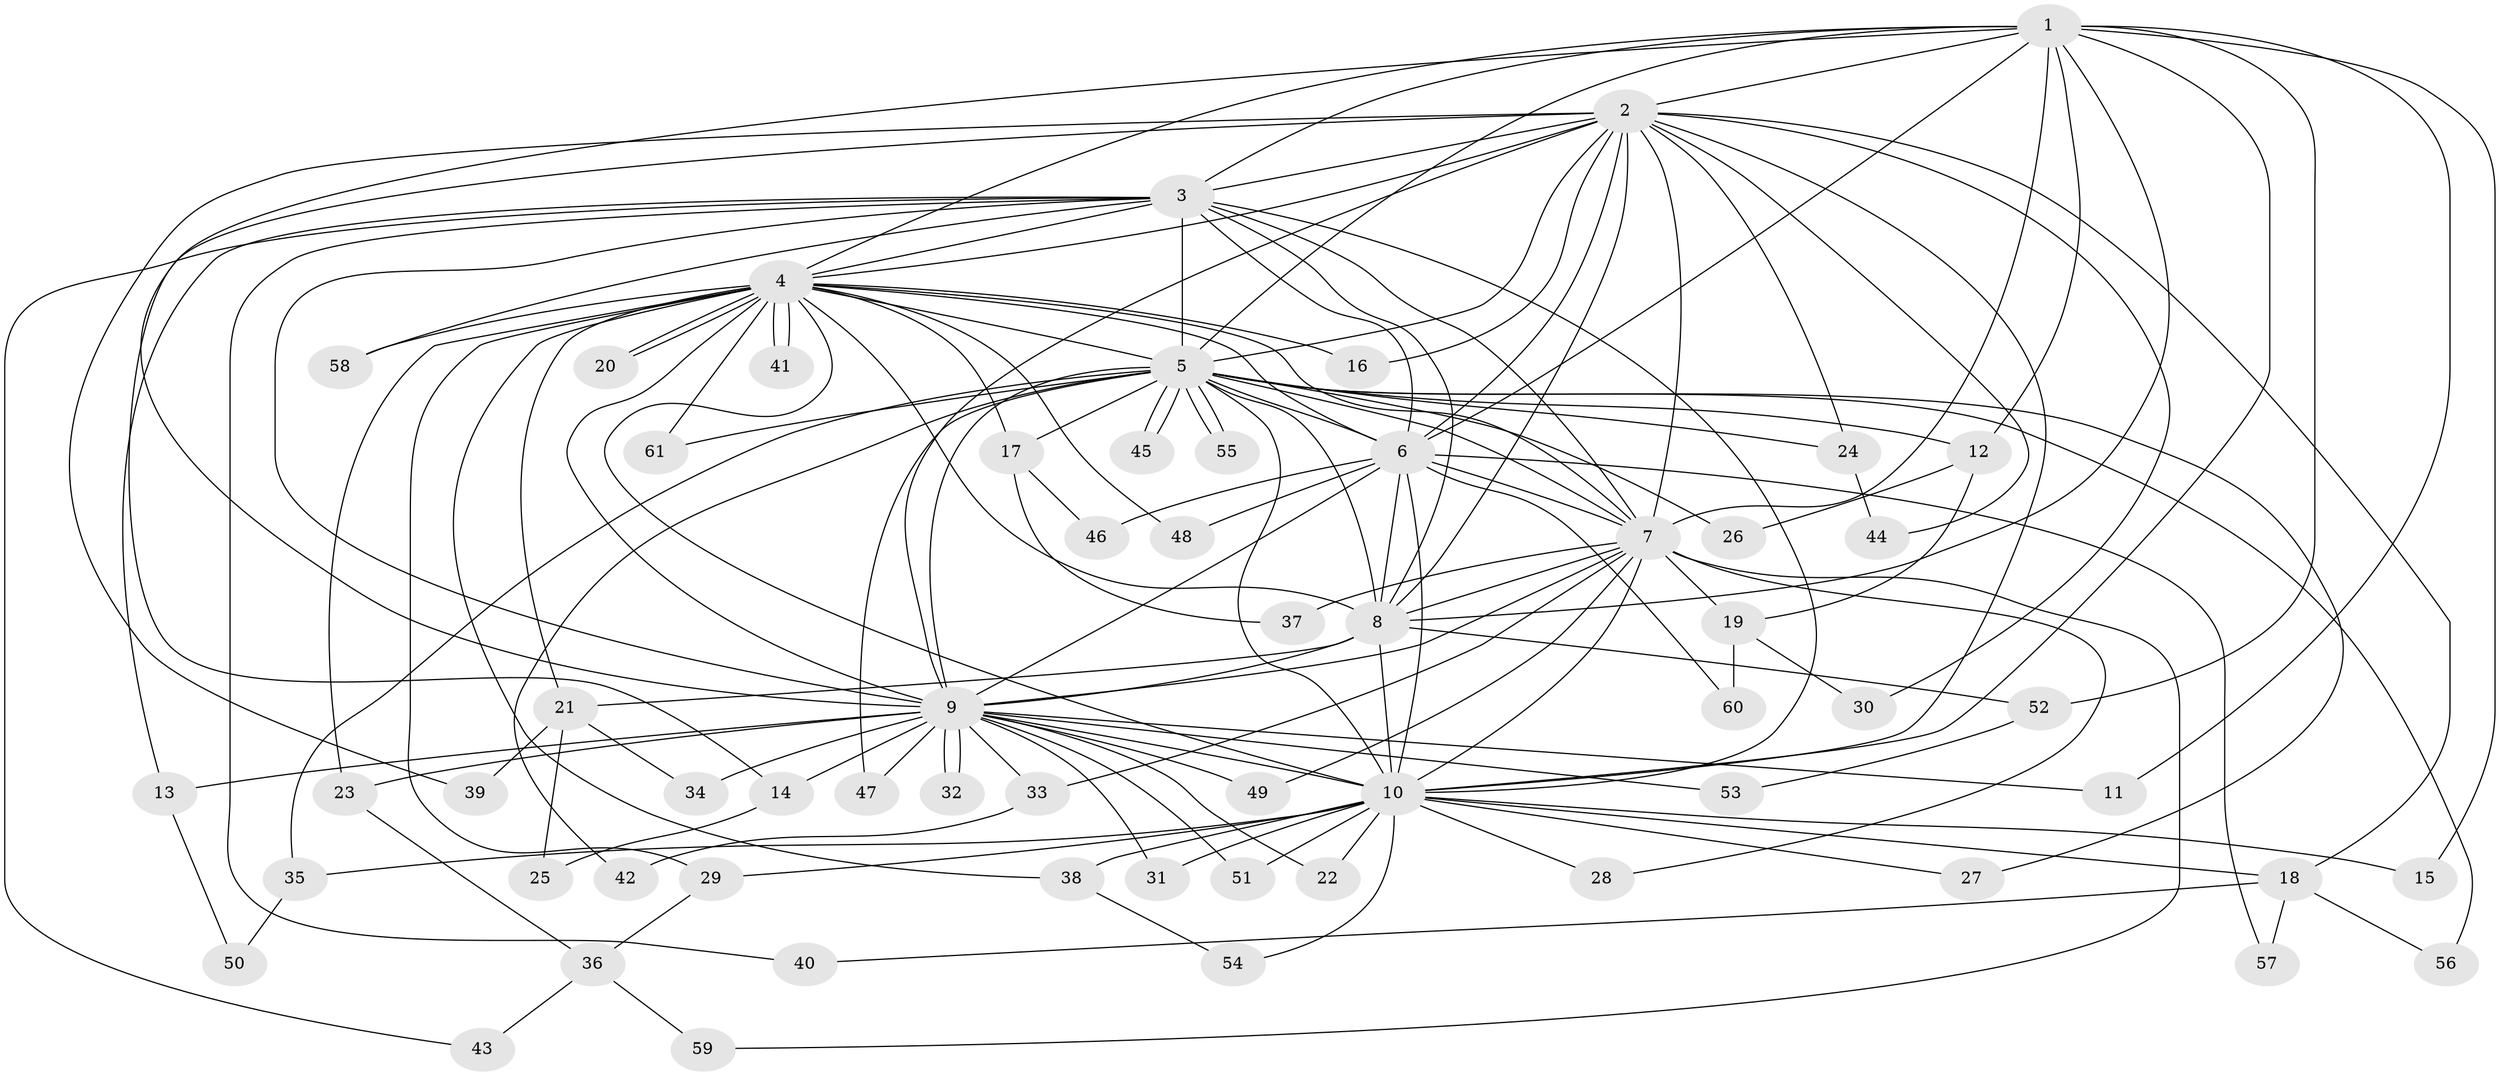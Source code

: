// coarse degree distribution, {7: 0.03333333333333333, 26: 0.03333333333333333, 2: 0.36666666666666664, 1: 0.43333333333333335, 3: 0.06666666666666667, 6: 0.03333333333333333, 10: 0.03333333333333333}
// Generated by graph-tools (version 1.1) at 2025/47/03/04/25 21:47:06]
// undirected, 61 vertices, 147 edges
graph export_dot {
graph [start="1"]
  node [color=gray90,style=filled];
  1;
  2;
  3;
  4;
  5;
  6;
  7;
  8;
  9;
  10;
  11;
  12;
  13;
  14;
  15;
  16;
  17;
  18;
  19;
  20;
  21;
  22;
  23;
  24;
  25;
  26;
  27;
  28;
  29;
  30;
  31;
  32;
  33;
  34;
  35;
  36;
  37;
  38;
  39;
  40;
  41;
  42;
  43;
  44;
  45;
  46;
  47;
  48;
  49;
  50;
  51;
  52;
  53;
  54;
  55;
  56;
  57;
  58;
  59;
  60;
  61;
  1 -- 2;
  1 -- 3;
  1 -- 4;
  1 -- 5;
  1 -- 6;
  1 -- 7;
  1 -- 8;
  1 -- 9;
  1 -- 10;
  1 -- 11;
  1 -- 12;
  1 -- 15;
  1 -- 52;
  2 -- 3;
  2 -- 4;
  2 -- 5;
  2 -- 6;
  2 -- 7;
  2 -- 8;
  2 -- 9;
  2 -- 10;
  2 -- 14;
  2 -- 16;
  2 -- 18;
  2 -- 24;
  2 -- 30;
  2 -- 39;
  2 -- 44;
  3 -- 4;
  3 -- 5;
  3 -- 6;
  3 -- 7;
  3 -- 8;
  3 -- 9;
  3 -- 10;
  3 -- 13;
  3 -- 40;
  3 -- 43;
  3 -- 58;
  4 -- 5;
  4 -- 6;
  4 -- 7;
  4 -- 8;
  4 -- 9;
  4 -- 10;
  4 -- 16;
  4 -- 17;
  4 -- 20;
  4 -- 20;
  4 -- 21;
  4 -- 23;
  4 -- 29;
  4 -- 38;
  4 -- 41;
  4 -- 41;
  4 -- 48;
  4 -- 58;
  4 -- 61;
  5 -- 6;
  5 -- 7;
  5 -- 8;
  5 -- 9;
  5 -- 10;
  5 -- 12;
  5 -- 17;
  5 -- 24;
  5 -- 26;
  5 -- 27;
  5 -- 35;
  5 -- 42;
  5 -- 45;
  5 -- 45;
  5 -- 47;
  5 -- 55;
  5 -- 55;
  5 -- 56;
  5 -- 61;
  6 -- 7;
  6 -- 8;
  6 -- 9;
  6 -- 10;
  6 -- 46;
  6 -- 48;
  6 -- 57;
  6 -- 60;
  7 -- 8;
  7 -- 9;
  7 -- 10;
  7 -- 19;
  7 -- 28;
  7 -- 33;
  7 -- 37;
  7 -- 49;
  7 -- 59;
  8 -- 9;
  8 -- 10;
  8 -- 21;
  8 -- 52;
  9 -- 10;
  9 -- 11;
  9 -- 13;
  9 -- 14;
  9 -- 22;
  9 -- 23;
  9 -- 31;
  9 -- 32;
  9 -- 32;
  9 -- 33;
  9 -- 34;
  9 -- 47;
  9 -- 49;
  9 -- 51;
  9 -- 53;
  10 -- 15;
  10 -- 18;
  10 -- 22;
  10 -- 27;
  10 -- 28;
  10 -- 29;
  10 -- 31;
  10 -- 35;
  10 -- 38;
  10 -- 51;
  10 -- 54;
  12 -- 19;
  12 -- 26;
  13 -- 50;
  14 -- 25;
  17 -- 37;
  17 -- 46;
  18 -- 40;
  18 -- 56;
  18 -- 57;
  19 -- 30;
  19 -- 60;
  21 -- 25;
  21 -- 34;
  21 -- 39;
  23 -- 36;
  24 -- 44;
  29 -- 36;
  33 -- 42;
  35 -- 50;
  36 -- 43;
  36 -- 59;
  38 -- 54;
  52 -- 53;
}
